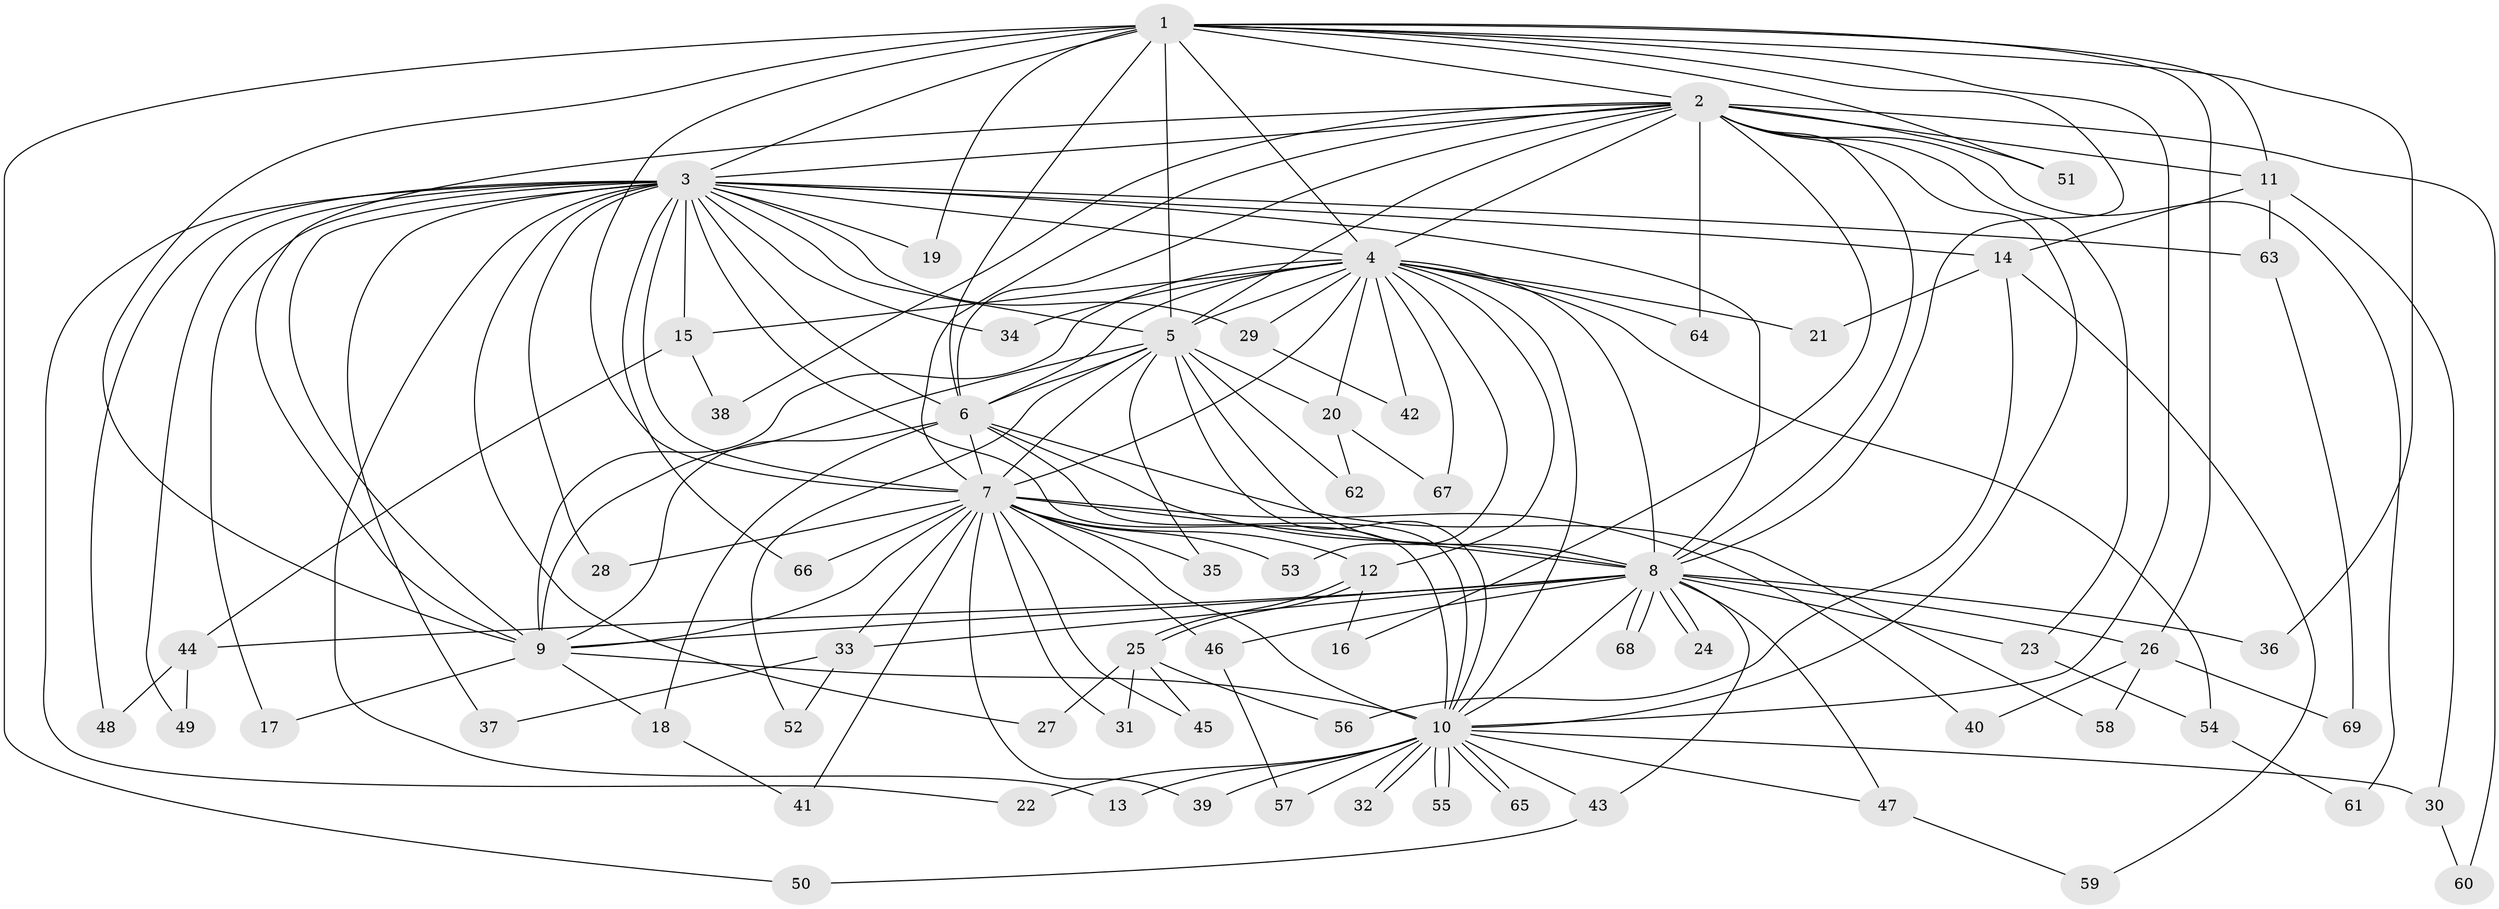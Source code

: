 // Generated by graph-tools (version 1.1) at 2025/49/03/09/25 03:49:39]
// undirected, 69 vertices, 163 edges
graph export_dot {
graph [start="1"]
  node [color=gray90,style=filled];
  1;
  2;
  3;
  4;
  5;
  6;
  7;
  8;
  9;
  10;
  11;
  12;
  13;
  14;
  15;
  16;
  17;
  18;
  19;
  20;
  21;
  22;
  23;
  24;
  25;
  26;
  27;
  28;
  29;
  30;
  31;
  32;
  33;
  34;
  35;
  36;
  37;
  38;
  39;
  40;
  41;
  42;
  43;
  44;
  45;
  46;
  47;
  48;
  49;
  50;
  51;
  52;
  53;
  54;
  55;
  56;
  57;
  58;
  59;
  60;
  61;
  62;
  63;
  64;
  65;
  66;
  67;
  68;
  69;
  1 -- 2;
  1 -- 3;
  1 -- 4;
  1 -- 5;
  1 -- 6;
  1 -- 7;
  1 -- 8;
  1 -- 9;
  1 -- 10;
  1 -- 11;
  1 -- 19;
  1 -- 26;
  1 -- 36;
  1 -- 50;
  1 -- 51;
  2 -- 3;
  2 -- 4;
  2 -- 5;
  2 -- 6;
  2 -- 7;
  2 -- 8;
  2 -- 9;
  2 -- 10;
  2 -- 11;
  2 -- 16;
  2 -- 23;
  2 -- 38;
  2 -- 51;
  2 -- 60;
  2 -- 61;
  2 -- 64;
  3 -- 4;
  3 -- 5;
  3 -- 6;
  3 -- 7;
  3 -- 8;
  3 -- 9;
  3 -- 10;
  3 -- 13;
  3 -- 14;
  3 -- 15;
  3 -- 17;
  3 -- 19;
  3 -- 22;
  3 -- 27;
  3 -- 28;
  3 -- 29;
  3 -- 34;
  3 -- 37;
  3 -- 48;
  3 -- 49;
  3 -- 63;
  3 -- 66;
  4 -- 5;
  4 -- 6;
  4 -- 7;
  4 -- 8;
  4 -- 9;
  4 -- 10;
  4 -- 12;
  4 -- 15;
  4 -- 20;
  4 -- 21;
  4 -- 29;
  4 -- 34;
  4 -- 42;
  4 -- 53;
  4 -- 54;
  4 -- 64;
  4 -- 67;
  5 -- 6;
  5 -- 7;
  5 -- 8;
  5 -- 9;
  5 -- 10;
  5 -- 20;
  5 -- 35;
  5 -- 52;
  5 -- 62;
  6 -- 7;
  6 -- 8;
  6 -- 9;
  6 -- 10;
  6 -- 18;
  6 -- 58;
  7 -- 8;
  7 -- 9;
  7 -- 10;
  7 -- 12;
  7 -- 28;
  7 -- 31;
  7 -- 33;
  7 -- 35;
  7 -- 39;
  7 -- 40;
  7 -- 41;
  7 -- 45;
  7 -- 46;
  7 -- 53;
  7 -- 66;
  8 -- 9;
  8 -- 10;
  8 -- 23;
  8 -- 24;
  8 -- 24;
  8 -- 26;
  8 -- 33;
  8 -- 36;
  8 -- 43;
  8 -- 44;
  8 -- 46;
  8 -- 47;
  8 -- 68;
  8 -- 68;
  9 -- 10;
  9 -- 17;
  9 -- 18;
  10 -- 13;
  10 -- 22;
  10 -- 30;
  10 -- 32;
  10 -- 32;
  10 -- 39;
  10 -- 43;
  10 -- 47;
  10 -- 55;
  10 -- 55;
  10 -- 57;
  10 -- 65;
  10 -- 65;
  11 -- 14;
  11 -- 30;
  11 -- 63;
  12 -- 16;
  12 -- 25;
  12 -- 25;
  14 -- 21;
  14 -- 56;
  14 -- 59;
  15 -- 38;
  15 -- 44;
  18 -- 41;
  20 -- 62;
  20 -- 67;
  23 -- 54;
  25 -- 27;
  25 -- 31;
  25 -- 45;
  25 -- 56;
  26 -- 40;
  26 -- 58;
  26 -- 69;
  29 -- 42;
  30 -- 60;
  33 -- 37;
  33 -- 52;
  43 -- 50;
  44 -- 48;
  44 -- 49;
  46 -- 57;
  47 -- 59;
  54 -- 61;
  63 -- 69;
}
